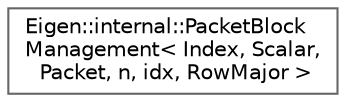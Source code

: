 digraph "Graphical Class Hierarchy"
{
 // LATEX_PDF_SIZE
  bgcolor="transparent";
  edge [fontname=Helvetica,fontsize=10,labelfontname=Helvetica,labelfontsize=10];
  node [fontname=Helvetica,fontsize=10,shape=box,height=0.2,width=0.4];
  rankdir="LR";
  Node0 [id="Node000000",label="Eigen::internal::PacketBlock\lManagement\< Index, Scalar,\l Packet, n, idx, RowMajor \>",height=0.2,width=0.4,color="grey40", fillcolor="white", style="filled",URL="$structEigen_1_1internal_1_1PacketBlockManagement_3_01Index_00_01Scalar_00_01Packet_00_01n_00_01idx_00_01RowMajor_01_4.html",tooltip=" "];
}
